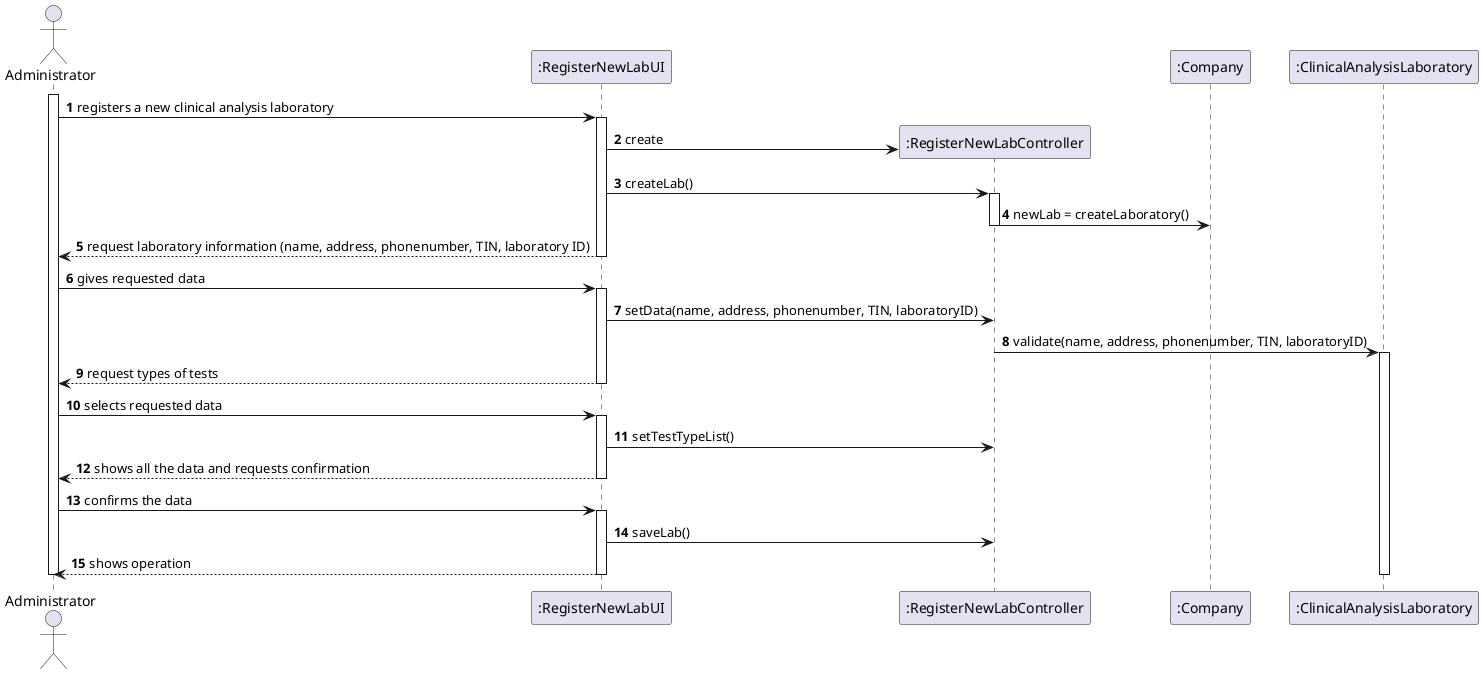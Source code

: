 @startuml
autonumber

actor Administrator as admin
participant ":RegisterNewLabUI" as UI
participant ":RegisterNewLabController" as controller
participant ":Company" as validate
participant ":ClinicalAnalysisLaboratory" as lab

activate admin
admin -> UI : registers a new clinical analysis laboratory
activate UI
create controller
UI -> controller : create
UI -> controller : createLab()
activate controller
controller -> validate : newLab = createLaboratory()
deactivate controller
UI --> admin : request laboratory information (name, address, phonenumber, TIN, laboratory ID)
deactivate UI
admin -> UI : gives requested data
activate UI
UI -> controller : setData(name, address, phonenumber, TIN, laboratoryID)
controller -> lab : validate(name, address, phonenumber, TIN, laboratoryID)
activate lab
UI --> admin : request types of tests
deactivate UI
admin -> UI : selects requested data
activate UI
UI -> controller : setTestTypeList()
UI --> admin : shows all the data and requests confirmation
deactivate UI
admin -> UI : confirms the data
activate UI
UI -> controller : saveLab()
UI --> admin : shows operation
deactivate lab
deactivate UI
deactivate admin
@enduml